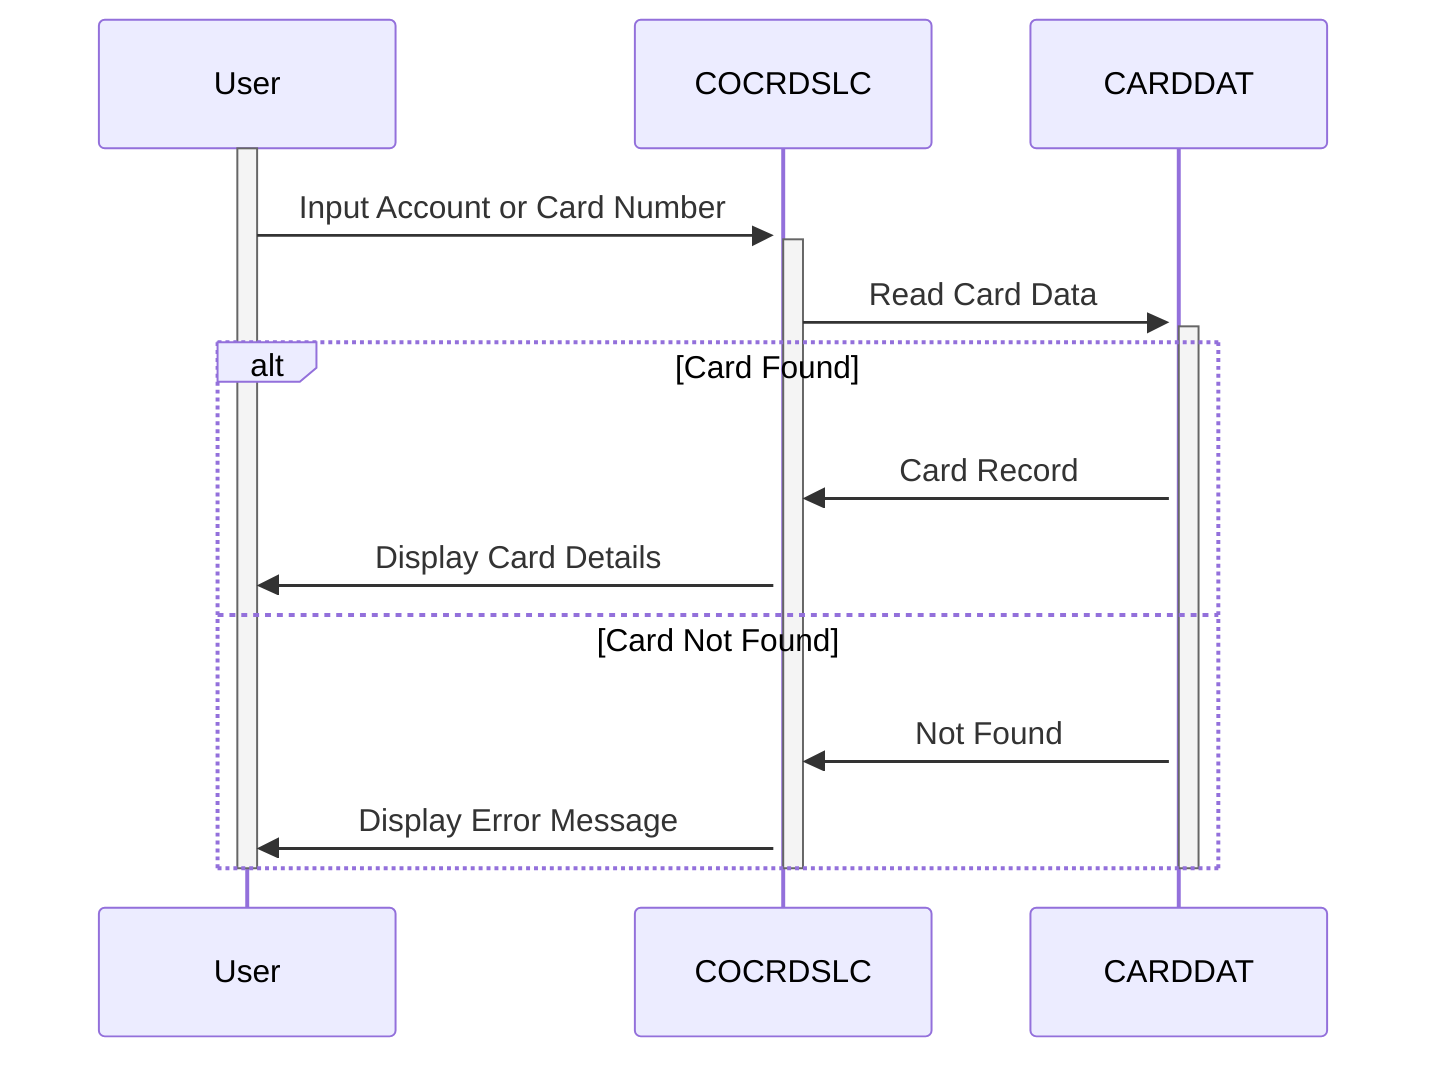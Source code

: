 sequenceDiagram
    participant User
    participant COCRDSLC
    participant CARDDAT
    
    activate User
    User->>+COCRDSLC: Input Account or Card Number
    activate COCRDSLC
    COCRDSLC->>+CARDDAT: Read Card Data
    activate CARDDAT
    alt Card Found
        CARDDAT->>COCRDSLC: Card Record
        COCRDSLC->>User: Display Card Details
    else Card Not Found
        CARDDAT->>COCRDSLC: Not Found
        COCRDSLC->>User: Display Error Message
    end
    deactivate CARDDAT
    deactivate COCRDSLC
    deactivate User